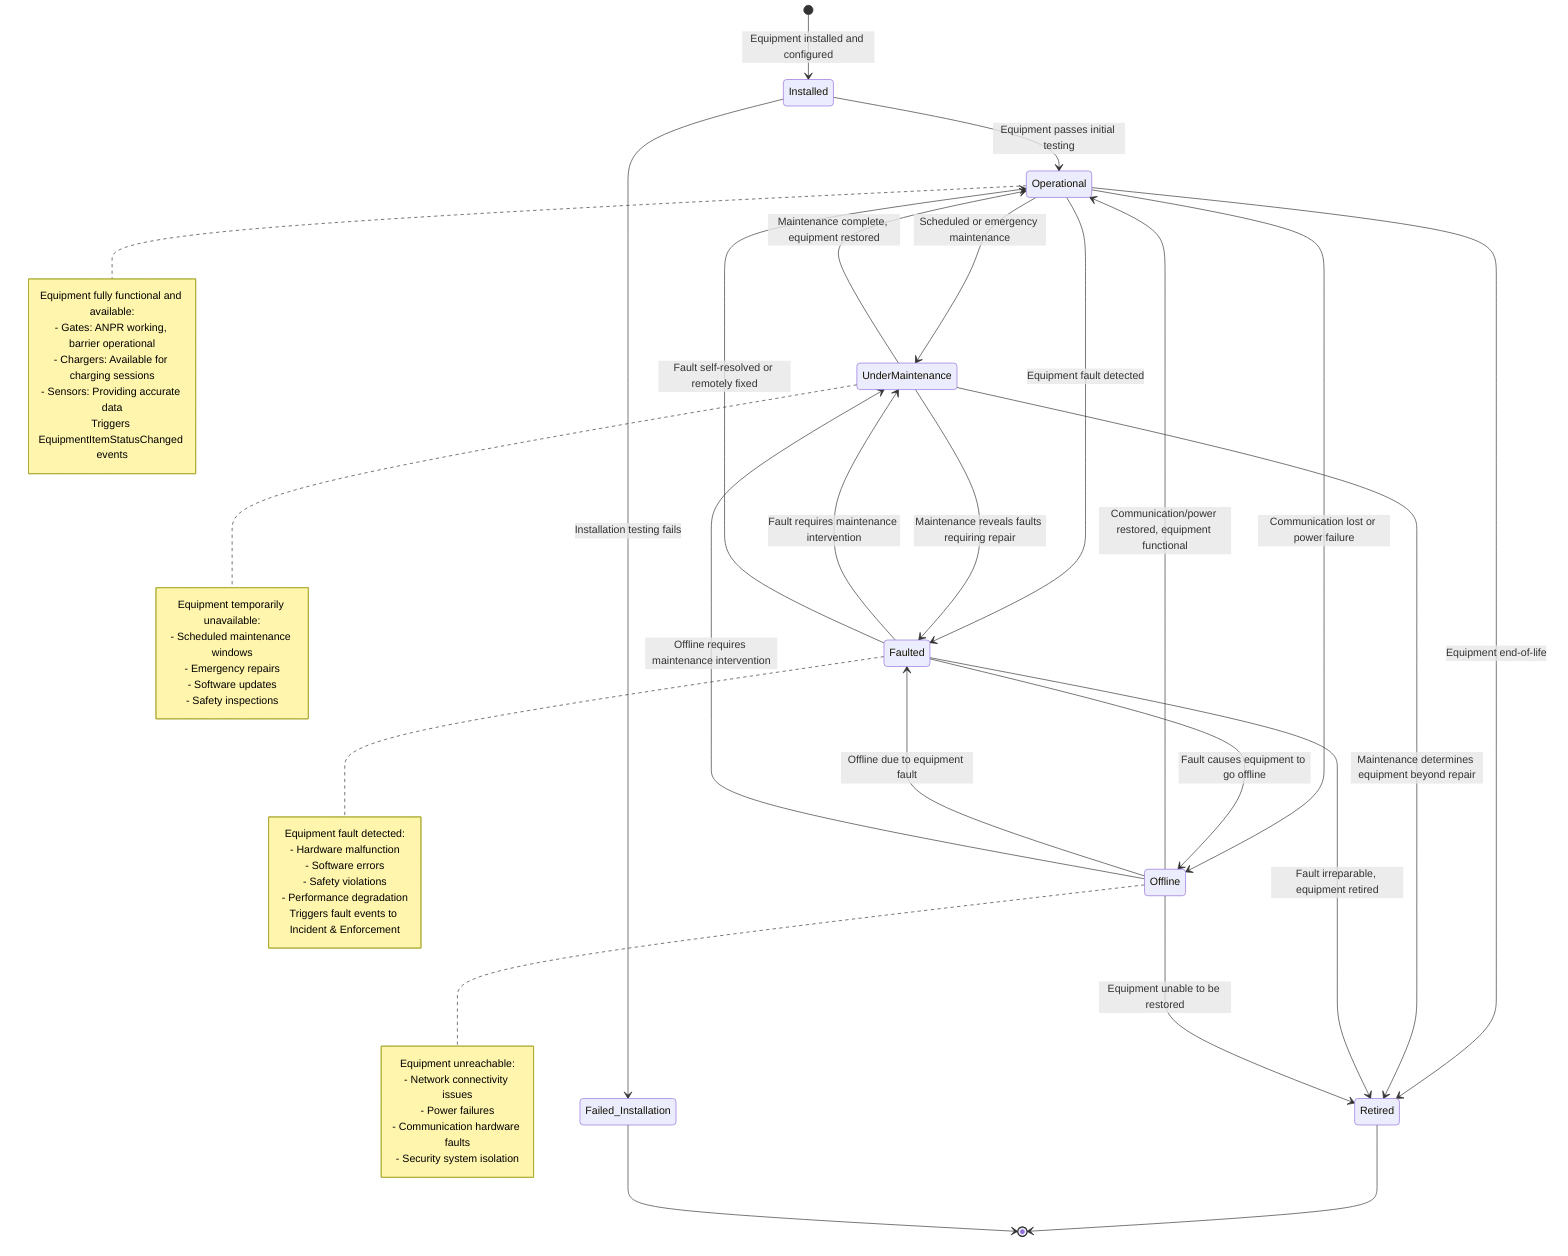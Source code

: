 stateDiagram-v2
    [*] --> Installed : Equipment installed and configured

    Installed --> Operational : Equipment passes initial testing
    Installed --> Failed_Installation : Installation testing fails

    Operational --> UnderMaintenance : Scheduled or emergency maintenance
    Operational --> Faulted : Equipment fault detected
    Operational --> Offline : Communication lost or power failure
    Operational --> Retired : Equipment end-of-life

    UnderMaintenance --> Operational : Maintenance complete, equipment restored
    UnderMaintenance --> Faulted : Maintenance reveals faults requiring repair
    UnderMaintenance --> Retired : Maintenance determines equipment beyond repair

    Faulted --> UnderMaintenance : Fault requires maintenance intervention
    Faulted --> Operational : Fault self-resolved or remotely fixed
    Faulted --> Offline : Fault causes equipment to go offline
    Faulted --> Retired : Fault irreparable, equipment retired

    Offline --> Operational : Communication/power restored, equipment functional
    Offline --> Faulted : Offline due to equipment fault
    Offline --> UnderMaintenance : Offline requires maintenance intervention
    Offline --> Retired : Equipment unable to be restored

    Retired --> [*]
    Failed_Installation --> [*]

    note right of Operational
        Equipment fully functional and available:
        - Gates: ANPR working, barrier operational
        - Chargers: Available for charging sessions
        - Sensors: Providing accurate data
        Triggers EquipmentItemStatusChanged events
    end note
    
    note right of UnderMaintenance
        Equipment temporarily unavailable:
        - Scheduled maintenance windows
        - Emergency repairs
        - Software updates
        - Safety inspections
    end note
    
    note right of Faulted
        Equipment fault detected:
        - Hardware malfunction
        - Software errors
        - Safety violations
        - Performance degradation
        Triggers fault events to Incident & Enforcement
    end note
    
    note right of Offline
        Equipment unreachable:
        - Network connectivity issues
        - Power failures
        - Communication hardware faults
        - Security system isolation
    end note